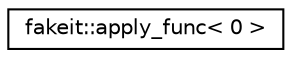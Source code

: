 digraph "Graphical Class Hierarchy"
{
  edge [fontname="Helvetica",fontsize="10",labelfontname="Helvetica",labelfontsize="10"];
  node [fontname="Helvetica",fontsize="10",shape=record];
  rankdir="LR";
  Node1 [label="fakeit::apply_func\< 0 \>",height=0.2,width=0.4,color="black", fillcolor="white", style="filled",URL="$d7/d94/structfakeit_1_1apply__func_3_010_01_4.html"];
}
